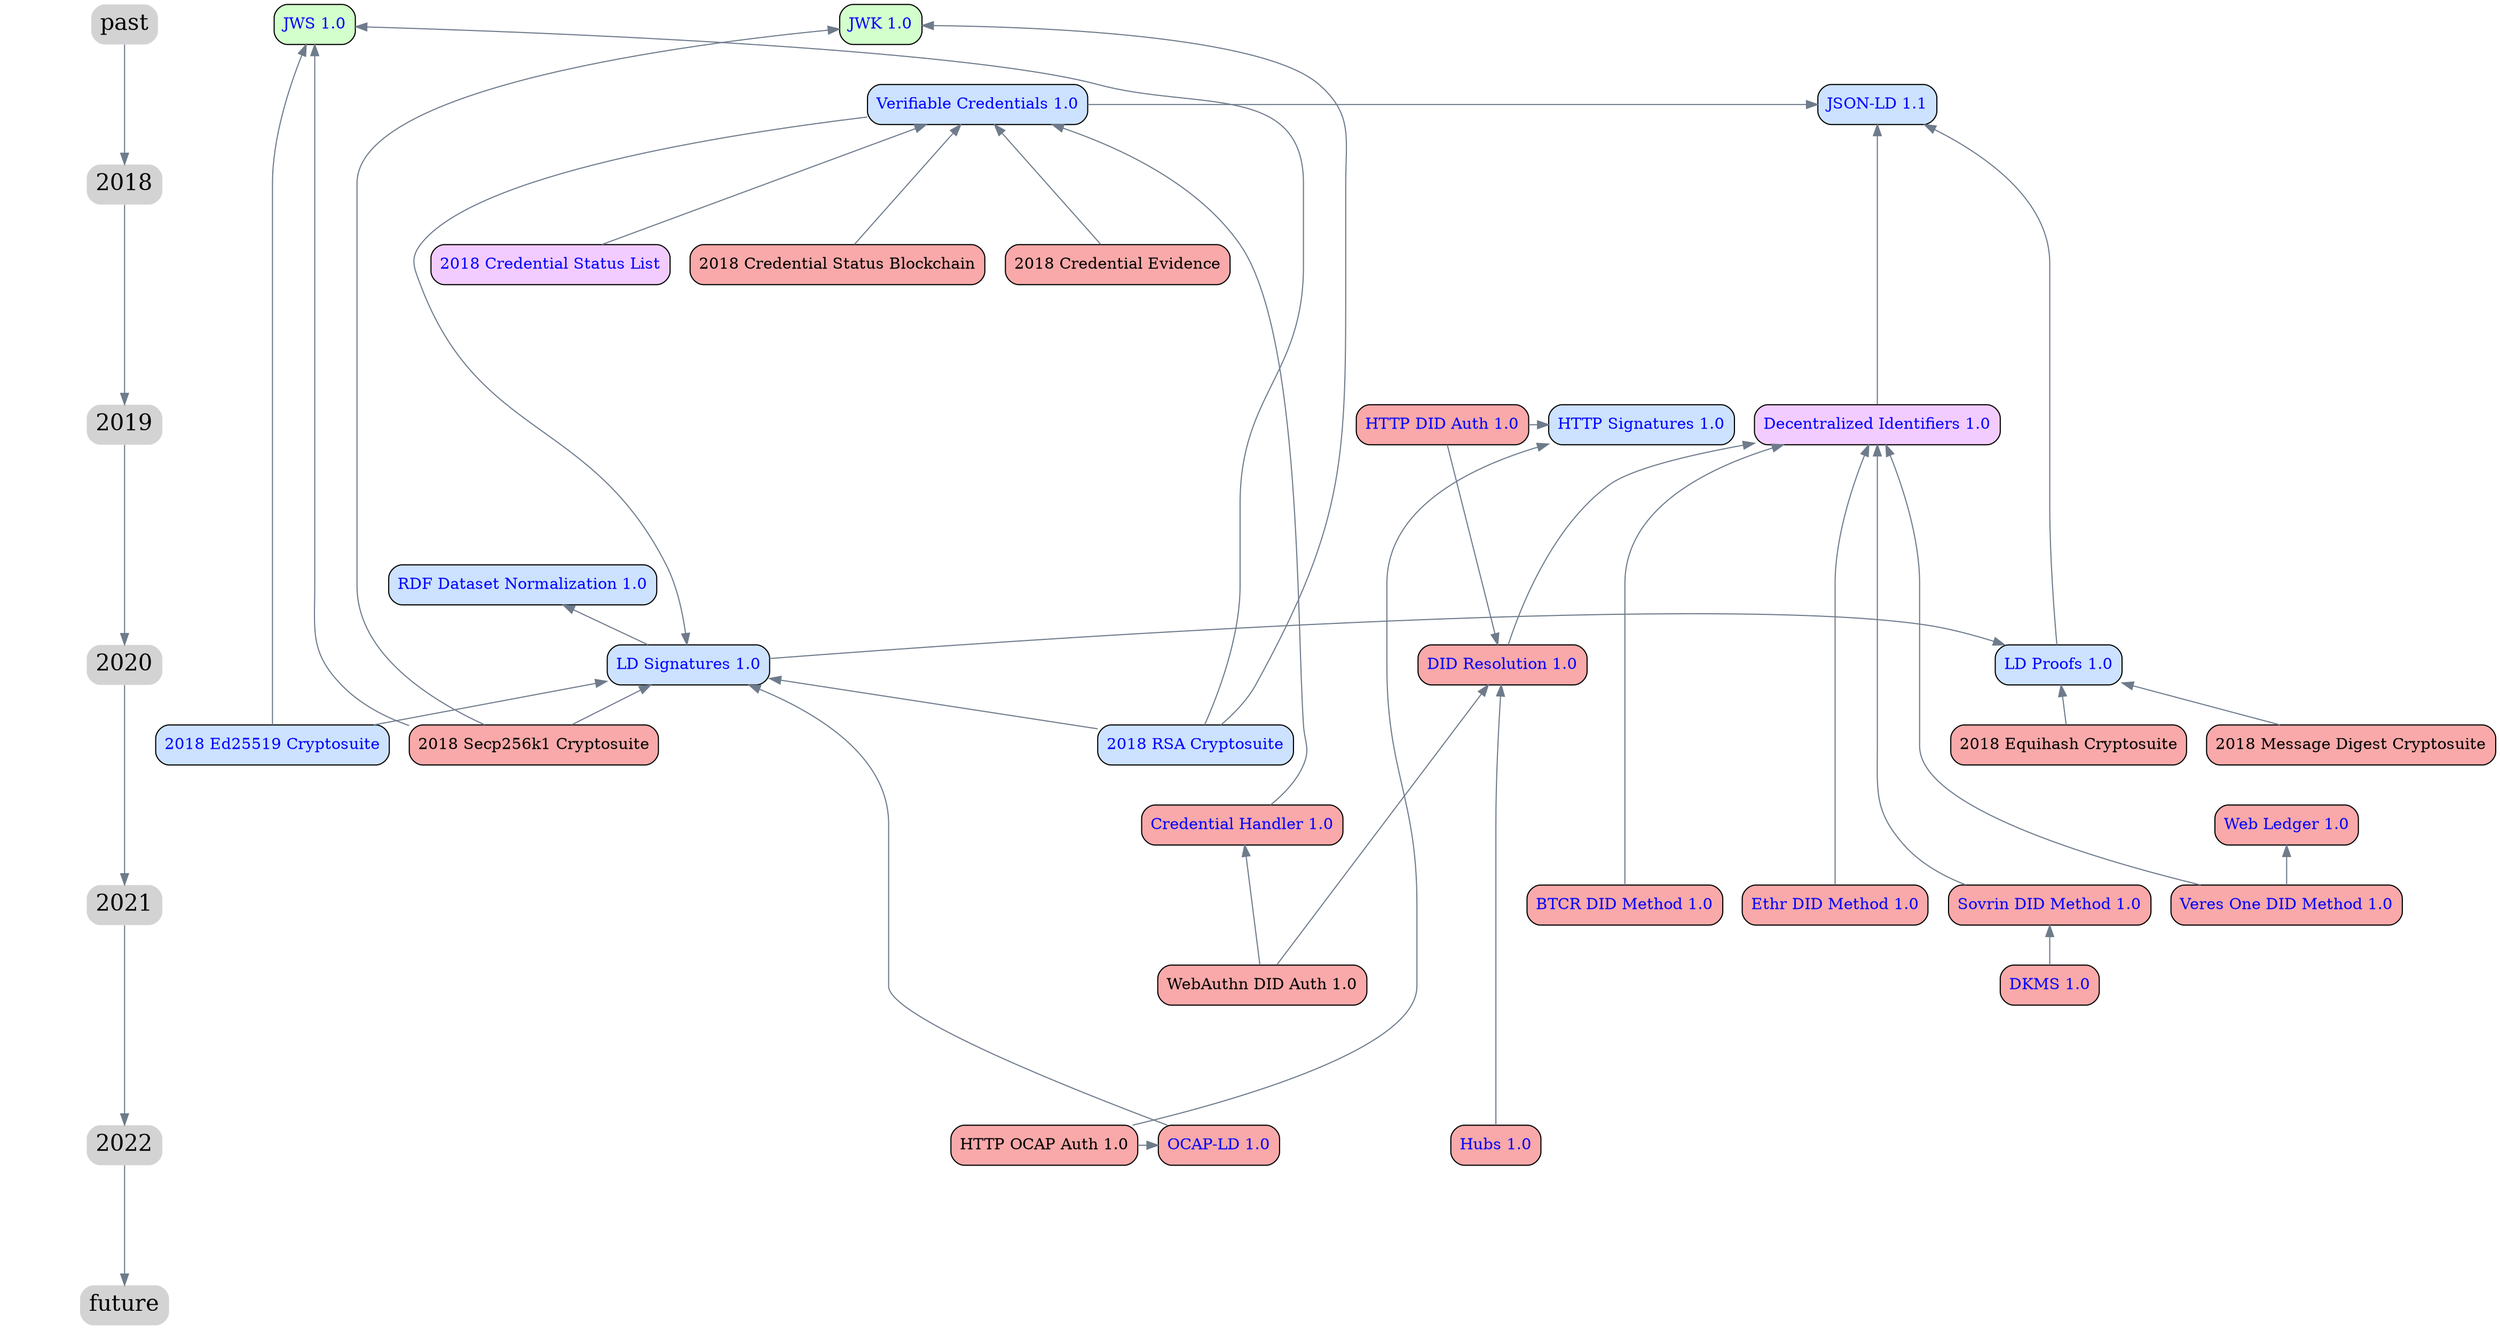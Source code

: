 digraph {
  node [shape="box" style="rounded,filled"]
  edge [color="lightsteelblue4"]

  {
    node [shape=plaintext, fontsize=20];

    past -> "2018a" [style=invis]

    "2018a" -> "2018" [style=invis]
    "2018" -> "2018b" [style=invis]
    "2018b" -> "2019a" [style=invis]

    "2019a" -> "2019" [style=invis]
    "2019" -> "2019b" [style=invis]
    "2019b" -> "2020a" [style=invis]

    "2020a" -> "2020" [style=invis]
    "2020" -> "2020b" [style=invis]
    "2020b" -> "2021a" [style=invis]

    "2021a" -> "2021" [style=invis]
    "2021" -> "2021b" [style=invis]
    "2021b" -> "2022a" [style=invis]

    "2022a" -> "2022" [style=invis]
    "2022" -> "2022b" [style=invis]
    "2022b" -> "future" [style=invis]

    "past" -> "2018" [weight=50]
    "2018" -> "2019" [weight=50]
    "2019" -> "2020" [weight=50]
    "2020" -> "2021" [weight=50]
    "2021" -> "2022" [weight=50]
    "2022" -> "future" [weight=50]

    "2018a" [style=invis]
    "2018b" [style=invis]
    "2019a" [style=invis]
    "2019b" [style=invis]
    "2020a" [style=invis]
    "2020b" [style=invis]
    "2021a" [style=invis]
    "2021b" [style=invis]
    "2022a" [style=invis]
    "2022b" [style=invis]
  }

  subgraph cluster_2018 {
    "Verifiable Credentials 1.0" -> "JSON-LD 1.1"
    "Verifiable Credentials 1.0" -> "LD Signatures 1.0"
    "2018 Credential Status List" -> "Verifiable Credentials 1.0"
    "2018 Credential Status Blockchain" -> "Verifiable Credentials 1.0"
    "2018 Credential Evidence" -> "Verifiable Credentials 1.0"
  }

  subgraph cluster_2019 {
    "Decentralized Identifiers 1.0" -> "JSON-LD 1.1"
    "HTTP DID Auth 1.0" -> "HTTP Signatures 1.0"
    "HTTP DID Auth 1.0" -> "DID Resolution 1.0"
  }

  subgraph cluster_2020 {
    "LD Proofs 1.0" -> "JSON-LD 1.1"
    "LD Signatures 1.0" -> "LD Proofs 1.0"
    "LD Signatures 1.0" -> "RDF Dataset Normalization 1.0"
    "2018 Equihash Cryptosuite" -> "LD Proofs 1.0"
    "2018 Message Digest Cryptosuite" -> "LD Proofs 1.0"
    "2018 Ed25519 Cryptosuite" -> "LD Signatures 1.0", "JWS 1.0"
    "2018 RSA Cryptosuite" -> "LD Signatures 1.0", "JWS 1.0", "JWK 1.0"
    "2018 Secp256k1 Cryptosuite" -> "LD Signatures 1.0", "JWS 1.0", "JWK 1.0"
    "DID Resolution 1.0" -> "Decentralized Identifiers 1.0"
  }

  subgraph cluster_2021 {
    "Credential Handler 1.0" -> "Verifiable Credentials 1.0"
    "WebAuthn DID Auth 1.0" -> "Credential Handler 1.0"
    "WebAuthn DID Auth 1.0" -> "DID Resolution 1.0"
    "BTCR DID Method 1.0" -> "Decentralized Identifiers 1.0"
    "Ethr DID Method 1.0" -> "Decentralized Identifiers 1.0"
    "Sovrin DID Method 1.0" -> "Decentralized Identifiers 1.0"
    "Veres One DID Method 1.0" -> "Decentralized Identifiers 1.0"
    "Veres One DID Method 1.0" -> "Web Ledger 1.0"
    "DKMS 1.0" -> "Sovrin DID Method 1.0"
  }

  subgraph cluster_2022 {
    "HTTP OCAP Auth 1.0" -> "HTTP Signatures 1.0"
    "HTTP OCAP Auth 1.0" -> "OCAP-LD 1.0"
    "OCAP-LD 1.0" -> "LD Signatures 1.0"
    "Hubs 1.0" -> "DID Resolution 1.0"
  }

  { rank=same "past";
    "JWS 1.0";
    "JWK 1.0";
  }

  { rank=same "2018a";
    "JSON-LD 1.1";
    "Verifiable Credentials 1.0";
  }

  { rank=same "2018b";
    "2018 Credential Status List";
    "2018 Credential Status Blockchain";
    "2018 Credential Evidence";
  }

  { rank=same "2019";
    "HTTP Signatures 1.0";
    "Decentralized Identifiers 1.0";
    "HTTP DID Auth 1.0";
  }

  { rank=same "2020a";
    "RDF Dataset Normalization 1.0";
  }

  { rank=same "2020";
    "LD Proofs 1.0";
    "LD Signatures 1.0";
    "DID Resolution 1.0";
  }
  { rank=same "2020b";
    "2018 Equihash Cryptosuite";
    "2018 Message Digest Cryptosuite";
    "2018 Ed25519 Cryptosuite";
    "2018 RSA Cryptosuite";
    "2018 Secp256k1 Cryptosuite";
  }

  { rank=same "2021a";
    "Credential Handler 1.0";
    "Web Ledger 1.0";
  }

  { rank=same "2021";
    "BTCR DID Method 1.0";
    "Ethr DID Method 1.0";
    "Sovrin DID Method 1.0";
    "Veres One DID Method 1.0";
    "Veres One DID Method 1.0";
  }

  { rank=same "2021b";
    "WebAuthn DID Auth 1.0";
    "DKMS 1.0";
  }

  { rank=same "2022";
    "OCAP-LD 1.0";
    "HTTP OCAP Auth 1.0"
    "Hubs 1.0"
  }

  "JWS 1.0" [
    URL="https://tools.ietf.org/html/rfc7515",
    fontcolor="blue",
    fillcolor="#d3ffcc"
  ]

  "JWK 1.0" [
    URL="https://tools.ietf.org/html/rfc7517",
    fontcolor="blue",
    fillcolor="#d3ffcc"
  ]

  "JSON-LD 1.1" [
    URL="https://json-ld.org/spec/latest/json-ld/",
    fontcolor="blue",
    fillcolor="#cce2ff"
  ]

  "Verifiable Credentials 1.0" [
    URL="https://w3c.github.io/vc-data-model/",
    fontcolor="blue",
    fillcolor="#cce2ff"
  ]

  "2018 Credential Status List" [
    URL="https://w3c-ccg.github.io/vc-csl2017/",
    fontcolor="blue",
    fillcolor="#f3ccff"
  ]

  "HTTP Signatures 1.0" [
    URL="https://tools.ietf.org/html/draft-cavage-http-signatures",
    fontcolor="blue",
    fillcolor="#cce2ff"
  ]

  "Decentralized Identifiers 1.0" [
    URL="https://w3c-ccg.github.io/did-spec/",
    fontcolor="blue",
    fillcolor="#f3ccff"
  ]

  "HTTP DID Auth 1.0" [
    URL="https://github.com/WebOfTrustInfo/rebooting-the-web-of-trust-spring2018/blob/master/topics-and-advance-readings/DID%20Auth:%20Scope%2C%20Formats%2C%20and%20Protocols.md",
    fontcolor="blue",
    fillcolor="#f9a9a9"
  ]

  "LD Proofs 1.0" [
    URL="https://w3c-dvcg.github.io/ld-proofs/",
    fontcolor="blue",
    fillcolor="#cce2ff"
  ]

  "LD Signatures 1.0" [
    URL="https://w3c-dvcg.github.io/ld-signatures/",
    fontcolor="blue",
    fillcolor="#cce2ff"
  ]

  "RDF Dataset Normalization 1.0" [
    URL="https://json-ld.github.io/normalization/spec/",
    fontcolor="blue",
    fillcolor="#cce2ff"
  ]

  "2018 RSA Cryptosuite" [
    URL="https://w3c-dvcg.github.io/lds-rsa2018/",
    fontcolor="blue",
    fillcolor="#cce2ff"
  ]

  "DID Resolution 1.0" [
    URL="https://w3c-ccg.github.io/did-resolution/",
    fontcolor="blue",
    fillcolor="#f9a9a9"
  ]

  "Credential Handler 1.0" [
    URL="https://w3c-ccg.github.io/credential-handler-api/",
    fontcolor="blue",
    fillcolor="#f9a9a9"
  ]

  "BTCR DID Method 1.0" [
    URL="https://docs.google.com/document/d/15HWtXTDXcvyUjgAqnewPoZKbgSWhl-XiIDas1ip94Hs/edit",
    fontcolor="blue",
    fillcolor="#f9a9a9"
  ]

  "Ethr DID Method 1.0" [
    URL="https://github.com/uport-project/ethr-did",
    fontcolor="blue",
    fillcolor="#f9a9a9"
  ]

  "Sovrin DID Method 1.0" [
    URL="https://github.com/WebOfTrustInfo/rebooting-the-web-of-trust-spring2018/blob/master/topics-and-advance-readings/sovrin-did-method-spec-pointer.md",
    fontcolor="blue",
    fillcolor="#f9a9a9"
  ]

  "DKMS 1.0" [
    URL="https://github.com/WebOfTrustInfo/rebooting-the-web-of-trust-spring2017/blob/master/topics-and-advance-readings/dkms-decentralized-key-mgmt-system.md",
    fontcolor="blue",
    fillcolor="#f9a9a9"
  ]

  "Veres One DID Method 1.0" [
    URL="https://w3c-ccg.github.io/didm-veres-one/",
    fontcolor="blue",
    fillcolor="#f9a9a9"
  ]

  "Web Ledger 1.0" [
    URL="https://w3c.github.io/web-ledger/",
    fontcolor="blue",
    fillcolor="#f9a9a9"
  ]

  "OCAP-LD 1.0" [
    URL="https://w3c-ccg.github.io/ocap-ld/",
    fontcolor="blue",
    fillcolor="#f9a9a9"
  ]

  "2018 Credential Status Blockchain" [
    fillcolor="#f9a9a9"
  ]

  "2018 Credential Evidence" [
    fillcolor="#f9a9a9"
  ]

  "WebAuthn DID Auth 1.0" [
    fillcolor="#f9a9a9"
  ]

  "HTTP OCAP Auth 1.0" [
    fillcolor="#f9a9a9"
  ]

  "2018 Ed25519 Cryptosuite" [
    URL="https://w3c-dvcg.github.io/lds-ed25519-2018/",
    fontcolor="blue",
    fillcolor="#cce2ff"
  ]

  "2018 Message Digest Cryptosuite" [
    fillcolor="#f9a9a9"
  ]

  "2018 Equihash Cryptosuite" [
    fillcolor="#f9a9a9"
  ]

  "2018 Secp256k1 Cryptosuite" [
    fillcolor="#f9a9a9"
  ]

  "Hubs 1.0" [
    URL="https://github.com/decentralized-identity/hubs/blob/master/explainer.md",
    fontcolor="blue",
    fillcolor="#f9a9a9"
  ]
}
